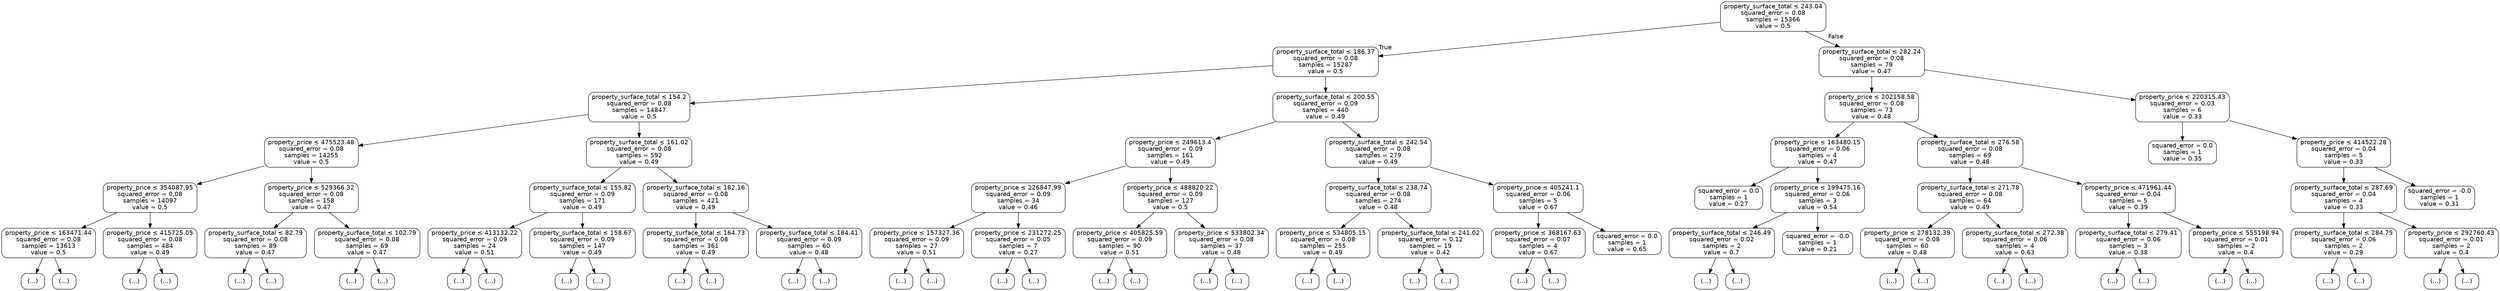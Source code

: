digraph Tree {
node [shape=box, style="rounded", color="black", fontname="helvetica"] ;
edge [fontname="helvetica"] ;
0 [label=<property_surface_total &le; 243.04<br/>squared_error = 0.08<br/>samples = 15366<br/>value = 0.5>] ;
1 [label=<property_surface_total &le; 186.37<br/>squared_error = 0.08<br/>samples = 15287<br/>value = 0.5>] ;
0 -> 1 [labeldistance=2.5, labelangle=45, headlabel="True"] ;
2 [label=<property_surface_total &le; 154.2<br/>squared_error = 0.08<br/>samples = 14847<br/>value = 0.5>] ;
1 -> 2 ;
3 [label=<property_price &le; 475523.48<br/>squared_error = 0.08<br/>samples = 14255<br/>value = 0.5>] ;
2 -> 3 ;
4 [label=<property_price &le; 354087.95<br/>squared_error = 0.08<br/>samples = 14097<br/>value = 0.5>] ;
3 -> 4 ;
5 [label=<property_price &le; 163471.44<br/>squared_error = 0.08<br/>samples = 13613<br/>value = 0.5>] ;
4 -> 5 ;
6 [label="(...)"] ;
5 -> 6 ;
343 [label="(...)"] ;
5 -> 343 ;
918 [label=<property_price &le; 415725.05<br/>squared_error = 0.08<br/>samples = 484<br/>value = 0.49>] ;
4 -> 918 ;
919 [label="(...)"] ;
918 -> 919 ;
1212 [label="(...)"] ;
918 -> 1212 ;
1435 [label=<property_price &le; 529366.32<br/>squared_error = 0.08<br/>samples = 158<br/>value = 0.47>] ;
3 -> 1435 ;
1436 [label=<property_surface_total &le; 82.79<br/>squared_error = 0.08<br/>samples = 89<br/>value = 0.47>] ;
1435 -> 1436 ;
1437 [label="(...)"] ;
1436 -> 1437 ;
1456 [label="(...)"] ;
1436 -> 1456 ;
1563 [label=<property_surface_total &le; 102.79<br/>squared_error = 0.08<br/>samples = 69<br/>value = 0.47>] ;
1435 -> 1563 ;
1564 [label="(...)"] ;
1563 -> 1564 ;
1589 [label="(...)"] ;
1563 -> 1589 ;
1674 [label=<property_surface_total &le; 161.02<br/>squared_error = 0.08<br/>samples = 592<br/>value = 0.49>] ;
2 -> 1674 ;
1675 [label=<property_surface_total &le; 155.82<br/>squared_error = 0.09<br/>samples = 171<br/>value = 0.49>] ;
1674 -> 1675 ;
1676 [label=<property_price &le; 413132.22<br/>squared_error = 0.09<br/>samples = 24<br/>value = 0.51>] ;
1675 -> 1676 ;
1677 [label="(...)"] ;
1676 -> 1677 ;
1706 [label="(...)"] ;
1676 -> 1706 ;
1713 [label=<property_surface_total &le; 158.67<br/>squared_error = 0.09<br/>samples = 147<br/>value = 0.49>] ;
1675 -> 1713 ;
1714 [label="(...)"] ;
1713 -> 1714 ;
1829 [label="(...)"] ;
1713 -> 1829 ;
1928 [label=<property_surface_total &le; 182.16<br/>squared_error = 0.08<br/>samples = 421<br/>value = 0.49>] ;
1674 -> 1928 ;
1929 [label=<property_surface_total &le; 164.73<br/>squared_error = 0.08<br/>samples = 361<br/>value = 0.49>] ;
1928 -> 1929 ;
1930 [label="(...)"] ;
1929 -> 1930 ;
2021 [label="(...)"] ;
1929 -> 2021 ;
2292 [label=<property_surface_total &le; 184.41<br/>squared_error = 0.09<br/>samples = 60<br/>value = 0.48>] ;
1928 -> 2292 ;
2293 [label="(...)"] ;
2292 -> 2293 ;
2346 [label="(...)"] ;
2292 -> 2346 ;
2403 [label=<property_surface_total &le; 200.55<br/>squared_error = 0.09<br/>samples = 440<br/>value = 0.49>] ;
1 -> 2403 ;
2404 [label=<property_price &le; 249613.4<br/>squared_error = 0.09<br/>samples = 161<br/>value = 0.49>] ;
2403 -> 2404 ;
2405 [label=<property_price &le; 226847.99<br/>squared_error = 0.09<br/>samples = 34<br/>value = 0.46>] ;
2404 -> 2405 ;
2406 [label=<property_price &le; 157327.36<br/>squared_error = 0.09<br/>samples = 27<br/>value = 0.51>] ;
2405 -> 2406 ;
2407 [label="(...)"] ;
2406 -> 2407 ;
2420 [label="(...)"] ;
2406 -> 2420 ;
2453 [label=<property_price &le; 231272.25<br/>squared_error = 0.05<br/>samples = 7<br/>value = 0.27>] ;
2405 -> 2453 ;
2454 [label="(...)"] ;
2453 -> 2454 ;
2457 [label="(...)"] ;
2453 -> 2457 ;
2464 [label=<property_price &le; 488820.22<br/>squared_error = 0.09<br/>samples = 127<br/>value = 0.5>] ;
2404 -> 2464 ;
2465 [label=<property_price &le; 405825.59<br/>squared_error = 0.09<br/>samples = 90<br/>value = 0.51>] ;
2464 -> 2465 ;
2466 [label="(...)"] ;
2465 -> 2466 ;
2601 [label="(...)"] ;
2465 -> 2601 ;
2632 [label=<property_price &le; 533802.34<br/>squared_error = 0.08<br/>samples = 37<br/>value = 0.48>] ;
2464 -> 2632 ;
2633 [label="(...)"] ;
2632 -> 2633 ;
2658 [label="(...)"] ;
2632 -> 2658 ;
2693 [label=<property_surface_total &le; 242.54<br/>squared_error = 0.08<br/>samples = 279<br/>value = 0.49>] ;
2403 -> 2693 ;
2694 [label=<property_surface_total &le; 238.74<br/>squared_error = 0.08<br/>samples = 274<br/>value = 0.48>] ;
2693 -> 2694 ;
2695 [label=<property_price &le; 534805.15<br/>squared_error = 0.08<br/>samples = 255<br/>value = 0.49>] ;
2694 -> 2695 ;
2696 [label="(...)"] ;
2695 -> 2696 ;
2909 [label="(...)"] ;
2695 -> 2909 ;
2948 [label=<property_surface_total &le; 241.02<br/>squared_error = 0.12<br/>samples = 19<br/>value = 0.42>] ;
2694 -> 2948 ;
2949 [label="(...)"] ;
2948 -> 2949 ;
2982 [label="(...)"] ;
2948 -> 2982 ;
2985 [label=<property_price &le; 405241.1<br/>squared_error = 0.06<br/>samples = 5<br/>value = 0.67>] ;
2693 -> 2985 ;
2986 [label=<property_price &le; 368167.63<br/>squared_error = 0.07<br/>samples = 4<br/>value = 0.67>] ;
2985 -> 2986 ;
2987 [label="(...)"] ;
2986 -> 2987 ;
2992 [label="(...)"] ;
2986 -> 2992 ;
2993 [label=<squared_error = 0.0<br/>samples = 1<br/>value = 0.65>] ;
2985 -> 2993 ;
2994 [label=<property_surface_total &le; 282.24<br/>squared_error = 0.08<br/>samples = 79<br/>value = 0.47>] ;
0 -> 2994 [labeldistance=2.5, labelangle=-45, headlabel="False"] ;
2995 [label=<property_price &le; 202158.58<br/>squared_error = 0.08<br/>samples = 73<br/>value = 0.48>] ;
2994 -> 2995 ;
2996 [label=<property_price &le; 163480.15<br/>squared_error = 0.06<br/>samples = 4<br/>value = 0.47>] ;
2995 -> 2996 ;
2997 [label=<squared_error = 0.0<br/>samples = 1<br/>value = 0.27>] ;
2996 -> 2997 ;
2998 [label=<property_price &le; 199475.16<br/>squared_error = 0.06<br/>samples = 3<br/>value = 0.54>] ;
2996 -> 2998 ;
2999 [label=<property_surface_total &le; 246.49<br/>squared_error = 0.02<br/>samples = 2<br/>value = 0.7>] ;
2998 -> 2999 ;
3000 [label="(...)"] ;
2999 -> 3000 ;
3001 [label="(...)"] ;
2999 -> 3001 ;
3002 [label=<squared_error = -0.0<br/>samples = 1<br/>value = 0.21>] ;
2998 -> 3002 ;
3003 [label=<property_surface_total &le; 276.58<br/>squared_error = 0.08<br/>samples = 69<br/>value = 0.48>] ;
2995 -> 3003 ;
3004 [label=<property_surface_total &le; 271.78<br/>squared_error = 0.08<br/>samples = 64<br/>value = 0.49>] ;
3003 -> 3004 ;
3005 [label=<property_price &le; 278132.39<br/>squared_error = 0.08<br/>samples = 60<br/>value = 0.48>] ;
3004 -> 3005 ;
3006 [label="(...)"] ;
3005 -> 3006 ;
3035 [label="(...)"] ;
3005 -> 3035 ;
3112 [label=<property_surface_total &le; 272.38<br/>squared_error = 0.06<br/>samples = 4<br/>value = 0.63>] ;
3004 -> 3112 ;
3113 [label="(...)"] ;
3112 -> 3113 ;
3114 [label="(...)"] ;
3112 -> 3114 ;
3119 [label=<property_price &le; 471961.44<br/>squared_error = 0.04<br/>samples = 5<br/>value = 0.39>] ;
3003 -> 3119 ;
3120 [label=<property_surface_total &le; 279.41<br/>squared_error = 0.06<br/>samples = 3<br/>value = 0.38>] ;
3119 -> 3120 ;
3121 [label="(...)"] ;
3120 -> 3121 ;
3124 [label="(...)"] ;
3120 -> 3124 ;
3125 [label=<property_price &le; 555198.94<br/>squared_error = 0.01<br/>samples = 2<br/>value = 0.4>] ;
3119 -> 3125 ;
3126 [label="(...)"] ;
3125 -> 3126 ;
3127 [label="(...)"] ;
3125 -> 3127 ;
3128 [label=<property_price &le; 220315.43<br/>squared_error = 0.03<br/>samples = 6<br/>value = 0.33>] ;
2994 -> 3128 ;
3129 [label=<squared_error = 0.0<br/>samples = 1<br/>value = 0.35>] ;
3128 -> 3129 ;
3130 [label=<property_price &le; 414522.28<br/>squared_error = 0.04<br/>samples = 5<br/>value = 0.33>] ;
3128 -> 3130 ;
3131 [label=<property_surface_total &le; 287.69<br/>squared_error = 0.04<br/>samples = 4<br/>value = 0.33>] ;
3130 -> 3131 ;
3132 [label=<property_surface_total &le; 284.75<br/>squared_error = 0.06<br/>samples = 2<br/>value = 0.29>] ;
3131 -> 3132 ;
3133 [label="(...)"] ;
3132 -> 3133 ;
3134 [label="(...)"] ;
3132 -> 3134 ;
3135 [label=<property_price &le; 292760.43<br/>squared_error = 0.01<br/>samples = 2<br/>value = 0.4>] ;
3131 -> 3135 ;
3136 [label="(...)"] ;
3135 -> 3136 ;
3137 [label="(...)"] ;
3135 -> 3137 ;
3138 [label=<squared_error = -0.0<br/>samples = 1<br/>value = 0.31>] ;
3130 -> 3138 ;
}